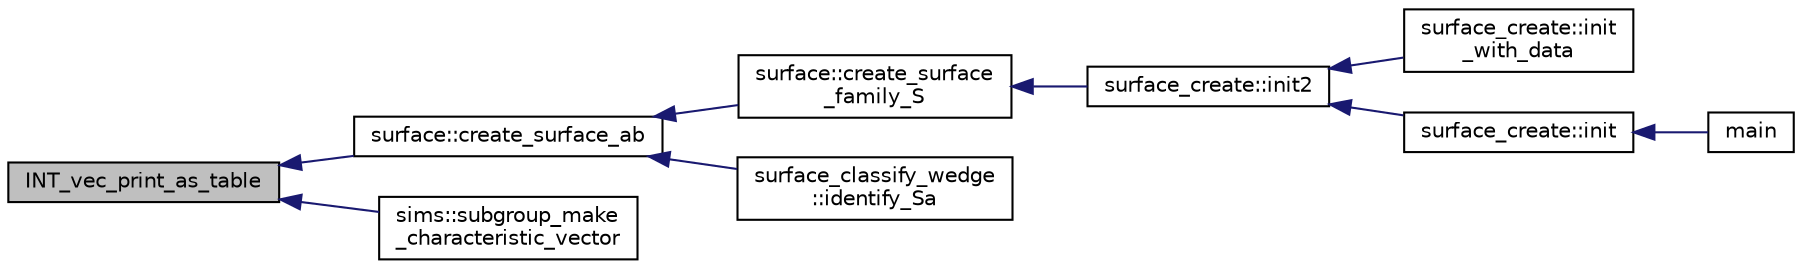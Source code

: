 digraph "INT_vec_print_as_table"
{
  edge [fontname="Helvetica",fontsize="10",labelfontname="Helvetica",labelfontsize="10"];
  node [fontname="Helvetica",fontsize="10",shape=record];
  rankdir="LR";
  Node6954 [label="INT_vec_print_as_table",height=0.2,width=0.4,color="black", fillcolor="grey75", style="filled", fontcolor="black"];
  Node6954 -> Node6955 [dir="back",color="midnightblue",fontsize="10",style="solid",fontname="Helvetica"];
  Node6955 [label="surface::create_surface_ab",height=0.2,width=0.4,color="black", fillcolor="white", style="filled",URL="$d5/d88/classsurface.html#a9e0834d9fd3ea14957df1944ac40c847"];
  Node6955 -> Node6956 [dir="back",color="midnightblue",fontsize="10",style="solid",fontname="Helvetica"];
  Node6956 [label="surface::create_surface\l_family_S",height=0.2,width=0.4,color="black", fillcolor="white", style="filled",URL="$d5/d88/classsurface.html#a820199c4eab279fad1085a308550fa8f"];
  Node6956 -> Node6957 [dir="back",color="midnightblue",fontsize="10",style="solid",fontname="Helvetica"];
  Node6957 [label="surface_create::init2",height=0.2,width=0.4,color="black", fillcolor="white", style="filled",URL="$de/da4/classsurface__create.html#a0d600640f7dd62d5a6c36443effdab59"];
  Node6957 -> Node6958 [dir="back",color="midnightblue",fontsize="10",style="solid",fontname="Helvetica"];
  Node6958 [label="surface_create::init\l_with_data",height=0.2,width=0.4,color="black", fillcolor="white", style="filled",URL="$de/da4/classsurface__create.html#a9226f687139676532adb1aa971fbade2"];
  Node6957 -> Node6959 [dir="back",color="midnightblue",fontsize="10",style="solid",fontname="Helvetica"];
  Node6959 [label="surface_create::init",height=0.2,width=0.4,color="black", fillcolor="white", style="filled",URL="$de/da4/classsurface__create.html#ab0db5c12825f778e3caf8aa4da02eb06"];
  Node6959 -> Node6960 [dir="back",color="midnightblue",fontsize="10",style="solid",fontname="Helvetica"];
  Node6960 [label="main",height=0.2,width=0.4,color="black", fillcolor="white", style="filled",URL="$d2/dfa/create__surface__main_8_c.html#a217dbf8b442f20279ea00b898af96f52"];
  Node6955 -> Node6961 [dir="back",color="midnightblue",fontsize="10",style="solid",fontname="Helvetica"];
  Node6961 [label="surface_classify_wedge\l::identify_Sa",height=0.2,width=0.4,color="black", fillcolor="white", style="filled",URL="$d7/d5c/classsurface__classify__wedge.html#a8fdc22ea1850bd4da28ace84adb055a6"];
  Node6954 -> Node6962 [dir="back",color="midnightblue",fontsize="10",style="solid",fontname="Helvetica"];
  Node6962 [label="sims::subgroup_make\l_characteristic_vector",height=0.2,width=0.4,color="black", fillcolor="white", style="filled",URL="$d9/df3/classsims.html#a8abb8f266671da3862c8bc60294c23e8"];
}
